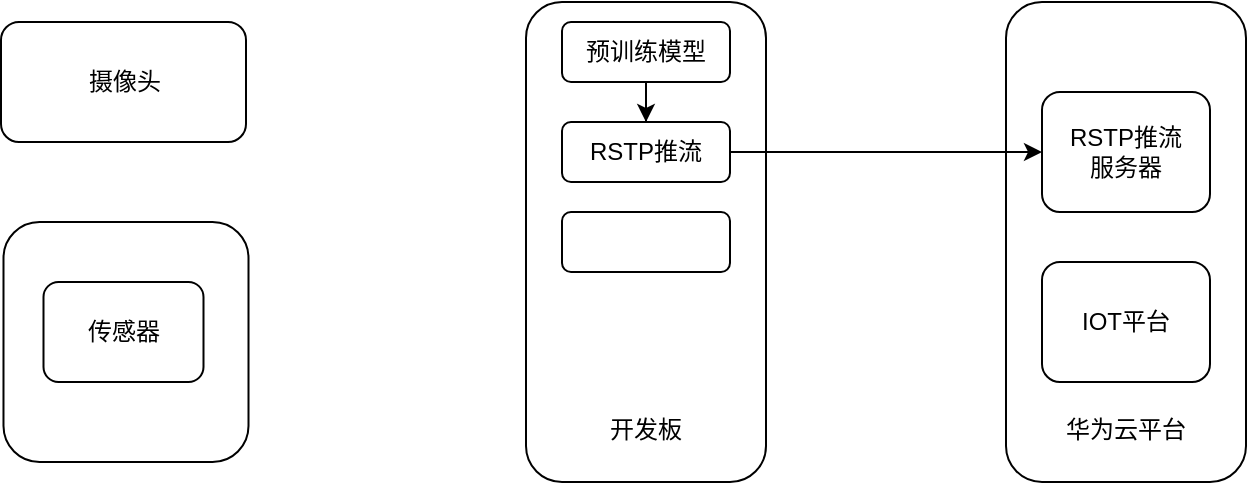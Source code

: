 <mxfile version="21.7.1" type="github">
  <diagram id="C5RBs43oDa-KdzZeNtuy" name="Page-1">
    <mxGraphModel dx="677" dy="386" grid="1" gridSize="10" guides="1" tooltips="1" connect="1" arrows="1" fold="1" page="1" pageScale="1" pageWidth="827" pageHeight="1169" math="0" shadow="0">
      <root>
        <mxCell id="WIyWlLk6GJQsqaUBKTNV-0" />
        <mxCell id="WIyWlLk6GJQsqaUBKTNV-1" parent="WIyWlLk6GJQsqaUBKTNV-0" />
        <mxCell id="5fcDJ9BJbWyk9KCKupC0-1" value="摄像头" style="rounded=1;whiteSpace=wrap;html=1;" vertex="1" parent="WIyWlLk6GJQsqaUBKTNV-1">
          <mxGeometry x="77.5" y="210" width="122.5" height="60" as="geometry" />
        </mxCell>
        <mxCell id="5fcDJ9BJbWyk9KCKupC0-12" value="&lt;br&gt;&lt;br&gt;&lt;br&gt;&lt;br&gt;" style="rounded=1;whiteSpace=wrap;html=1;" vertex="1" parent="WIyWlLk6GJQsqaUBKTNV-1">
          <mxGeometry x="78.75" y="310" width="122.5" height="120" as="geometry" />
        </mxCell>
        <mxCell id="5fcDJ9BJbWyk9KCKupC0-2" value="传感器" style="rounded=1;whiteSpace=wrap;html=1;" vertex="1" parent="WIyWlLk6GJQsqaUBKTNV-1">
          <mxGeometry x="98.75" y="340" width="80" height="50" as="geometry" />
        </mxCell>
        <mxCell id="5fcDJ9BJbWyk9KCKupC0-3" value="&lt;br&gt;&lt;br&gt;&lt;br&gt;&lt;br&gt;&lt;br&gt;&lt;br&gt;&lt;br&gt;&lt;br&gt;&lt;br&gt;&lt;br&gt;&lt;br&gt;&lt;br&gt;&lt;br&gt;开发板" style="rounded=1;whiteSpace=wrap;html=1;" vertex="1" parent="WIyWlLk6GJQsqaUBKTNV-1">
          <mxGeometry x="340" y="200" width="120" height="240" as="geometry" />
        </mxCell>
        <mxCell id="5fcDJ9BJbWyk9KCKupC0-6" value="&lt;br&gt;&lt;br&gt;&lt;br&gt;&lt;br&gt;&lt;br&gt;&lt;br&gt;&lt;br&gt;&lt;br&gt;&lt;br&gt;&lt;br&gt;&lt;br&gt;&lt;br&gt;&lt;br&gt;华为云平台" style="rounded=1;whiteSpace=wrap;html=1;" vertex="1" parent="WIyWlLk6GJQsqaUBKTNV-1">
          <mxGeometry x="580" y="200" width="120" height="240" as="geometry" />
        </mxCell>
        <mxCell id="5fcDJ9BJbWyk9KCKupC0-16" style="edgeStyle=orthogonalEdgeStyle;rounded=0;orthogonalLoop=1;jettySize=auto;html=1;entryX=0.5;entryY=0;entryDx=0;entryDy=0;" edge="1" parent="WIyWlLk6GJQsqaUBKTNV-1" source="5fcDJ9BJbWyk9KCKupC0-13" target="5fcDJ9BJbWyk9KCKupC0-15">
          <mxGeometry relative="1" as="geometry" />
        </mxCell>
        <mxCell id="5fcDJ9BJbWyk9KCKupC0-13" value="预训练模型" style="rounded=1;whiteSpace=wrap;html=1;" vertex="1" parent="WIyWlLk6GJQsqaUBKTNV-1">
          <mxGeometry x="358" y="210" width="84" height="30" as="geometry" />
        </mxCell>
        <mxCell id="5fcDJ9BJbWyk9KCKupC0-19" style="edgeStyle=orthogonalEdgeStyle;rounded=0;orthogonalLoop=1;jettySize=auto;html=1;" edge="1" parent="WIyWlLk6GJQsqaUBKTNV-1" source="5fcDJ9BJbWyk9KCKupC0-15" target="5fcDJ9BJbWyk9KCKupC0-17">
          <mxGeometry relative="1" as="geometry" />
        </mxCell>
        <mxCell id="5fcDJ9BJbWyk9KCKupC0-15" value="RSTP推流" style="rounded=1;whiteSpace=wrap;html=1;" vertex="1" parent="WIyWlLk6GJQsqaUBKTNV-1">
          <mxGeometry x="358" y="260" width="84" height="30" as="geometry" />
        </mxCell>
        <mxCell id="5fcDJ9BJbWyk9KCKupC0-17" value="RSTP推流&lt;br&gt;服务器" style="rounded=1;whiteSpace=wrap;html=1;" vertex="1" parent="WIyWlLk6GJQsqaUBKTNV-1">
          <mxGeometry x="598" y="245" width="84" height="60" as="geometry" />
        </mxCell>
        <mxCell id="5fcDJ9BJbWyk9KCKupC0-18" value="IOT平台" style="rounded=1;whiteSpace=wrap;html=1;" vertex="1" parent="WIyWlLk6GJQsqaUBKTNV-1">
          <mxGeometry x="598" y="330" width="84" height="60" as="geometry" />
        </mxCell>
        <mxCell id="5fcDJ9BJbWyk9KCKupC0-20" value="" style="rounded=1;whiteSpace=wrap;html=1;" vertex="1" parent="WIyWlLk6GJQsqaUBKTNV-1">
          <mxGeometry x="358" y="305" width="84" height="30" as="geometry" />
        </mxCell>
      </root>
    </mxGraphModel>
  </diagram>
</mxfile>
